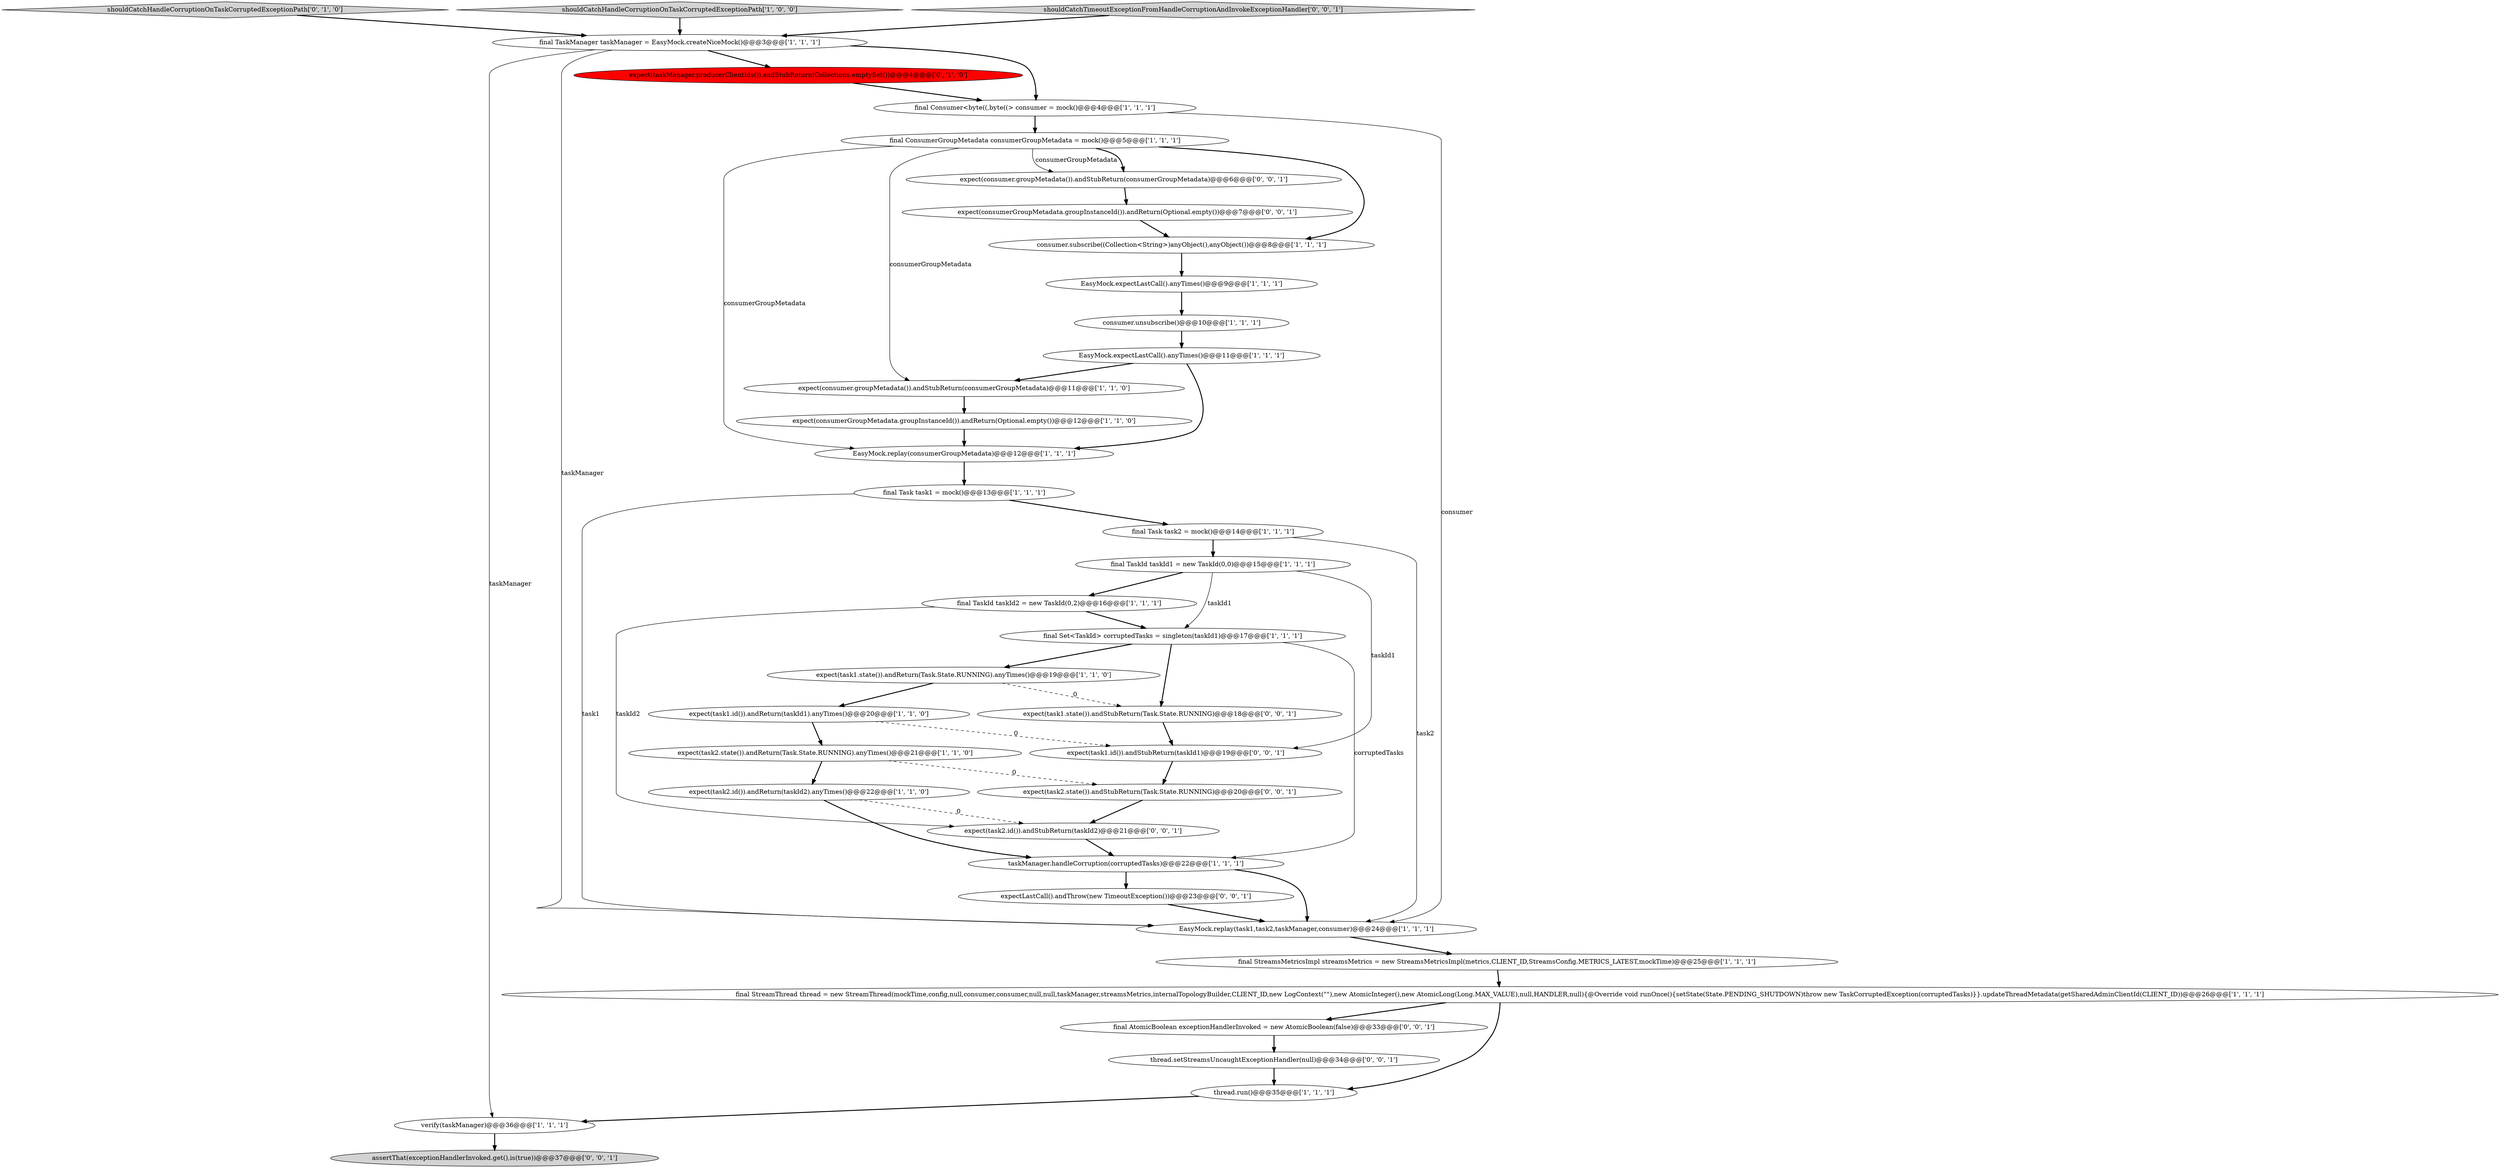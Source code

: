 digraph {
10 [style = filled, label = "expect(task2.state()).andReturn(Task.State.RUNNING).anyTimes()@@@21@@@['1', '1', '0']", fillcolor = white, shape = ellipse image = "AAA0AAABBB1BBB"];
2 [style = filled, label = "final Set<TaskId> corruptedTasks = singleton(taskId1)@@@17@@@['1', '1', '1']", fillcolor = white, shape = ellipse image = "AAA0AAABBB1BBB"];
1 [style = filled, label = "final StreamsMetricsImpl streamsMetrics = new StreamsMetricsImpl(metrics,CLIENT_ID,StreamsConfig.METRICS_LATEST,mockTime)@@@25@@@['1', '1', '1']", fillcolor = white, shape = ellipse image = "AAA0AAABBB1BBB"];
17 [style = filled, label = "final Task task1 = mock()@@@13@@@['1', '1', '1']", fillcolor = white, shape = ellipse image = "AAA0AAABBB1BBB"];
35 [style = filled, label = "expect(consumer.groupMetadata()).andStubReturn(consumerGroupMetadata)@@@6@@@['0', '0', '1']", fillcolor = white, shape = ellipse image = "AAA0AAABBB3BBB"];
0 [style = filled, label = "final ConsumerGroupMetadata consumerGroupMetadata = mock()@@@5@@@['1', '1', '1']", fillcolor = white, shape = ellipse image = "AAA0AAABBB1BBB"];
20 [style = filled, label = "consumer.unsubscribe()@@@10@@@['1', '1', '1']", fillcolor = white, shape = ellipse image = "AAA0AAABBB1BBB"];
33 [style = filled, label = "expect(task1.state()).andStubReturn(Task.State.RUNNING)@@@18@@@['0', '0', '1']", fillcolor = white, shape = ellipse image = "AAA0AAABBB3BBB"];
31 [style = filled, label = "final AtomicBoolean exceptionHandlerInvoked = new AtomicBoolean(false)@@@33@@@['0', '0', '1']", fillcolor = white, shape = ellipse image = "AAA0AAABBB3BBB"];
32 [style = filled, label = "assertThat(exceptionHandlerInvoked.get(),is(true))@@@37@@@['0', '0', '1']", fillcolor = lightgray, shape = ellipse image = "AAA0AAABBB3BBB"];
12 [style = filled, label = "EasyMock.replay(task1,task2,taskManager,consumer)@@@24@@@['1', '1', '1']", fillcolor = white, shape = ellipse image = "AAA0AAABBB1BBB"];
4 [style = filled, label = "expect(task1.state()).andReturn(Task.State.RUNNING).anyTimes()@@@19@@@['1', '1', '0']", fillcolor = white, shape = ellipse image = "AAA0AAABBB1BBB"];
8 [style = filled, label = "verify(taskManager)@@@36@@@['1', '1', '1']", fillcolor = white, shape = ellipse image = "AAA0AAABBB1BBB"];
21 [style = filled, label = "EasyMock.expectLastCall().anyTimes()@@@11@@@['1', '1', '1']", fillcolor = white, shape = ellipse image = "AAA0AAABBB1BBB"];
24 [style = filled, label = "final StreamThread thread = new StreamThread(mockTime,config,null,consumer,consumer,null,null,taskManager,streamsMetrics,internalTopologyBuilder,CLIENT_ID,new LogContext(\"\"),new AtomicInteger(),new AtomicLong(Long.MAX_VALUE),null,HANDLER,null){@Override void runOnce(){setState(State.PENDING_SHUTDOWN)throw new TaskCorruptedException(corruptedTasks)}}.updateThreadMetadata(getSharedAdminClientId(CLIENT_ID))@@@26@@@['1', '1', '1']", fillcolor = white, shape = ellipse image = "AAA0AAABBB1BBB"];
38 [style = filled, label = "expect(task2.id()).andStubReturn(taskId2)@@@21@@@['0', '0', '1']", fillcolor = white, shape = ellipse image = "AAA0AAABBB3BBB"];
28 [style = filled, label = "thread.setStreamsUncaughtExceptionHandler(null)@@@34@@@['0', '0', '1']", fillcolor = white, shape = ellipse image = "AAA0AAABBB3BBB"];
37 [style = filled, label = "expect(consumerGroupMetadata.groupInstanceId()).andReturn(Optional.empty())@@@7@@@['0', '0', '1']", fillcolor = white, shape = ellipse image = "AAA0AAABBB3BBB"];
19 [style = filled, label = "final TaskId taskId1 = new TaskId(0,0)@@@15@@@['1', '1', '1']", fillcolor = white, shape = ellipse image = "AAA0AAABBB1BBB"];
16 [style = filled, label = "expect(task2.id()).andReturn(taskId2).anyTimes()@@@22@@@['1', '1', '0']", fillcolor = white, shape = ellipse image = "AAA0AAABBB1BBB"];
11 [style = filled, label = "consumer.subscribe((Collection<String>)anyObject(),anyObject())@@@8@@@['1', '1', '1']", fillcolor = white, shape = ellipse image = "AAA0AAABBB1BBB"];
5 [style = filled, label = "final Consumer<byte((,byte((> consumer = mock()@@@4@@@['1', '1', '1']", fillcolor = white, shape = ellipse image = "AAA0AAABBB1BBB"];
15 [style = filled, label = "expect(task1.id()).andReturn(taskId1).anyTimes()@@@20@@@['1', '1', '0']", fillcolor = white, shape = ellipse image = "AAA0AAABBB1BBB"];
25 [style = filled, label = "expect(consumer.groupMetadata()).andStubReturn(consumerGroupMetadata)@@@11@@@['1', '1', '0']", fillcolor = white, shape = ellipse image = "AAA0AAABBB1BBB"];
26 [style = filled, label = "expect(taskManager.producerClientIds()).andStubReturn(Collections.emptySet())@@@4@@@['0', '1', '0']", fillcolor = red, shape = ellipse image = "AAA1AAABBB2BBB"];
27 [style = filled, label = "shouldCatchHandleCorruptionOnTaskCorruptedExceptionPath['0', '1', '0']", fillcolor = lightgray, shape = diamond image = "AAA0AAABBB2BBB"];
22 [style = filled, label = "final Task task2 = mock()@@@14@@@['1', '1', '1']", fillcolor = white, shape = ellipse image = "AAA0AAABBB1BBB"];
9 [style = filled, label = "EasyMock.replay(consumerGroupMetadata)@@@12@@@['1', '1', '1']", fillcolor = white, shape = ellipse image = "AAA0AAABBB1BBB"];
34 [style = filled, label = "expect(task2.state()).andStubReturn(Task.State.RUNNING)@@@20@@@['0', '0', '1']", fillcolor = white, shape = ellipse image = "AAA0AAABBB3BBB"];
7 [style = filled, label = "thread.run()@@@35@@@['1', '1', '1']", fillcolor = white, shape = ellipse image = "AAA0AAABBB1BBB"];
3 [style = filled, label = "EasyMock.expectLastCall().anyTimes()@@@9@@@['1', '1', '1']", fillcolor = white, shape = ellipse image = "AAA0AAABBB1BBB"];
14 [style = filled, label = "taskManager.handleCorruption(corruptedTasks)@@@22@@@['1', '1', '1']", fillcolor = white, shape = ellipse image = "AAA0AAABBB1BBB"];
18 [style = filled, label = "shouldCatchHandleCorruptionOnTaskCorruptedExceptionPath['1', '0', '0']", fillcolor = lightgray, shape = diamond image = "AAA0AAABBB1BBB"];
23 [style = filled, label = "final TaskId taskId2 = new TaskId(0,2)@@@16@@@['1', '1', '1']", fillcolor = white, shape = ellipse image = "AAA0AAABBB1BBB"];
36 [style = filled, label = "shouldCatchTimeoutExceptionFromHandleCorruptionAndInvokeExceptionHandler['0', '0', '1']", fillcolor = lightgray, shape = diamond image = "AAA0AAABBB3BBB"];
29 [style = filled, label = "expect(task1.id()).andStubReturn(taskId1)@@@19@@@['0', '0', '1']", fillcolor = white, shape = ellipse image = "AAA0AAABBB3BBB"];
6 [style = filled, label = "final TaskManager taskManager = EasyMock.createNiceMock()@@@3@@@['1', '1', '1']", fillcolor = white, shape = ellipse image = "AAA0AAABBB1BBB"];
30 [style = filled, label = "expectLastCall().andThrow(new TimeoutException())@@@23@@@['0', '0', '1']", fillcolor = white, shape = ellipse image = "AAA0AAABBB3BBB"];
13 [style = filled, label = "expect(consumerGroupMetadata.groupInstanceId()).andReturn(Optional.empty())@@@12@@@['1', '1', '0']", fillcolor = white, shape = ellipse image = "AAA0AAABBB1BBB"];
36->6 [style = bold, label=""];
15->10 [style = bold, label=""];
16->38 [style = dashed, label="0"];
6->26 [style = bold, label=""];
14->30 [style = bold, label=""];
8->32 [style = bold, label=""];
37->11 [style = bold, label=""];
22->19 [style = bold, label=""];
6->8 [style = solid, label="taskManager"];
25->13 [style = bold, label=""];
26->5 [style = bold, label=""];
10->34 [style = dashed, label="0"];
0->35 [style = solid, label="consumerGroupMetadata"];
4->15 [style = bold, label=""];
28->7 [style = bold, label=""];
0->11 [style = bold, label=""];
2->14 [style = solid, label="corruptedTasks"];
9->17 [style = bold, label=""];
15->29 [style = dashed, label="0"];
21->25 [style = bold, label=""];
29->34 [style = bold, label=""];
17->22 [style = bold, label=""];
7->8 [style = bold, label=""];
12->1 [style = bold, label=""];
2->4 [style = bold, label=""];
4->33 [style = dashed, label="0"];
27->6 [style = bold, label=""];
38->14 [style = bold, label=""];
33->29 [style = bold, label=""];
20->21 [style = bold, label=""];
19->2 [style = solid, label="taskId1"];
6->5 [style = bold, label=""];
5->12 [style = solid, label="consumer"];
3->20 [style = bold, label=""];
21->9 [style = bold, label=""];
30->12 [style = bold, label=""];
23->38 [style = solid, label="taskId2"];
10->16 [style = bold, label=""];
5->0 [style = bold, label=""];
24->31 [style = bold, label=""];
11->3 [style = bold, label=""];
18->6 [style = bold, label=""];
35->37 [style = bold, label=""];
1->24 [style = bold, label=""];
22->12 [style = solid, label="task2"];
19->23 [style = bold, label=""];
14->12 [style = bold, label=""];
0->25 [style = solid, label="consumerGroupMetadata"];
0->35 [style = bold, label=""];
2->33 [style = bold, label=""];
16->14 [style = bold, label=""];
13->9 [style = bold, label=""];
23->2 [style = bold, label=""];
34->38 [style = bold, label=""];
31->28 [style = bold, label=""];
6->12 [style = solid, label="taskManager"];
17->12 [style = solid, label="task1"];
24->7 [style = bold, label=""];
0->9 [style = solid, label="consumerGroupMetadata"];
19->29 [style = solid, label="taskId1"];
}

